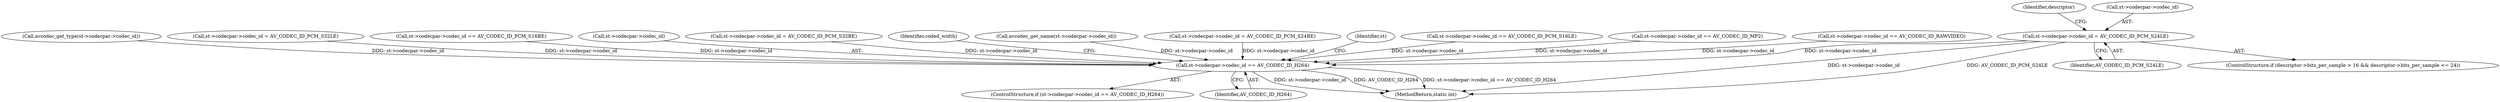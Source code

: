 digraph "0_FFmpeg_bab0716c7f4793ec42e05a5aa7e80d82a0dd4e75@pointer" {
"1001751" [label="(Call,st->codecpar->codec_id = AV_CODEC_ID_PCM_S24LE)"];
"1001925" [label="(Call,st->codecpar->codec_id == AV_CODEC_ID_H264)"];
"1001865" [label="(Call,avcodec_get_type(st->codecpar->codec_id))"];
"1001765" [label="(Call,st->codecpar->codec_id = AV_CODEC_ID_PCM_S32LE)"];
"1001898" [label="(Identifier,descriptor)"];
"1001774" [label="(Call,st->codecpar->codec_id == AV_CODEC_ID_PCM_S16BE)"];
"1001926" [label="(Call,st->codecpar->codec_id)"];
"1001808" [label="(Call,st->codecpar->codec_id = AV_CODEC_ID_PCM_S32BE)"];
"1001924" [label="(ControlStructure,if (st->codecpar->codec_id == AV_CODEC_ID_H264))"];
"1001935" [label="(Identifier,coded_width)"];
"1001931" [label="(Identifier,AV_CODEC_ID_H264)"];
"1001752" [label="(Call,st->codecpar->codec_id)"];
"1001085" [label="(Call,avcodec_get_name(st->codecpar->codec_id))"];
"1001925" [label="(Call,st->codecpar->codec_id == AV_CODEC_ID_H264)"];
"1001751" [label="(Call,st->codecpar->codec_id = AV_CODEC_ID_PCM_S24LE)"];
"1001989" [label="(MethodReturn,static int)"];
"1001757" [label="(Identifier,AV_CODEC_ID_PCM_S24LE)"];
"1001794" [label="(Call,st->codecpar->codec_id = AV_CODEC_ID_PCM_S24BE)"];
"1001968" [label="(Identifier,st)"];
"1001731" [label="(Call,st->codecpar->codec_id == AV_CODEC_ID_PCM_S16LE)"];
"1001739" [label="(ControlStructure,if (descriptor->bits_per_sample > 16 && descriptor->bits_per_sample <= 24))"];
"1001817" [label="(Call,st->codecpar->codec_id == AV_CODEC_ID_MP2)"];
"1001412" [label="(Call,st->codecpar->codec_id == AV_CODEC_ID_RAWVIDEO)"];
"1001751" -> "1001739"  [label="AST: "];
"1001751" -> "1001757"  [label="CFG: "];
"1001752" -> "1001751"  [label="AST: "];
"1001757" -> "1001751"  [label="AST: "];
"1001898" -> "1001751"  [label="CFG: "];
"1001751" -> "1001989"  [label="DDG: st->codecpar->codec_id"];
"1001751" -> "1001989"  [label="DDG: AV_CODEC_ID_PCM_S24LE"];
"1001751" -> "1001925"  [label="DDG: st->codecpar->codec_id"];
"1001925" -> "1001924"  [label="AST: "];
"1001925" -> "1001931"  [label="CFG: "];
"1001926" -> "1001925"  [label="AST: "];
"1001931" -> "1001925"  [label="AST: "];
"1001935" -> "1001925"  [label="CFG: "];
"1001968" -> "1001925"  [label="CFG: "];
"1001925" -> "1001989"  [label="DDG: st->codecpar->codec_id"];
"1001925" -> "1001989"  [label="DDG: AV_CODEC_ID_H264"];
"1001925" -> "1001989"  [label="DDG: st->codecpar->codec_id == AV_CODEC_ID_H264"];
"1001765" -> "1001925"  [label="DDG: st->codecpar->codec_id"];
"1001085" -> "1001925"  [label="DDG: st->codecpar->codec_id"];
"1001731" -> "1001925"  [label="DDG: st->codecpar->codec_id"];
"1001808" -> "1001925"  [label="DDG: st->codecpar->codec_id"];
"1001794" -> "1001925"  [label="DDG: st->codecpar->codec_id"];
"1001865" -> "1001925"  [label="DDG: st->codecpar->codec_id"];
"1001774" -> "1001925"  [label="DDG: st->codecpar->codec_id"];
"1001412" -> "1001925"  [label="DDG: st->codecpar->codec_id"];
"1001817" -> "1001925"  [label="DDG: st->codecpar->codec_id"];
}
